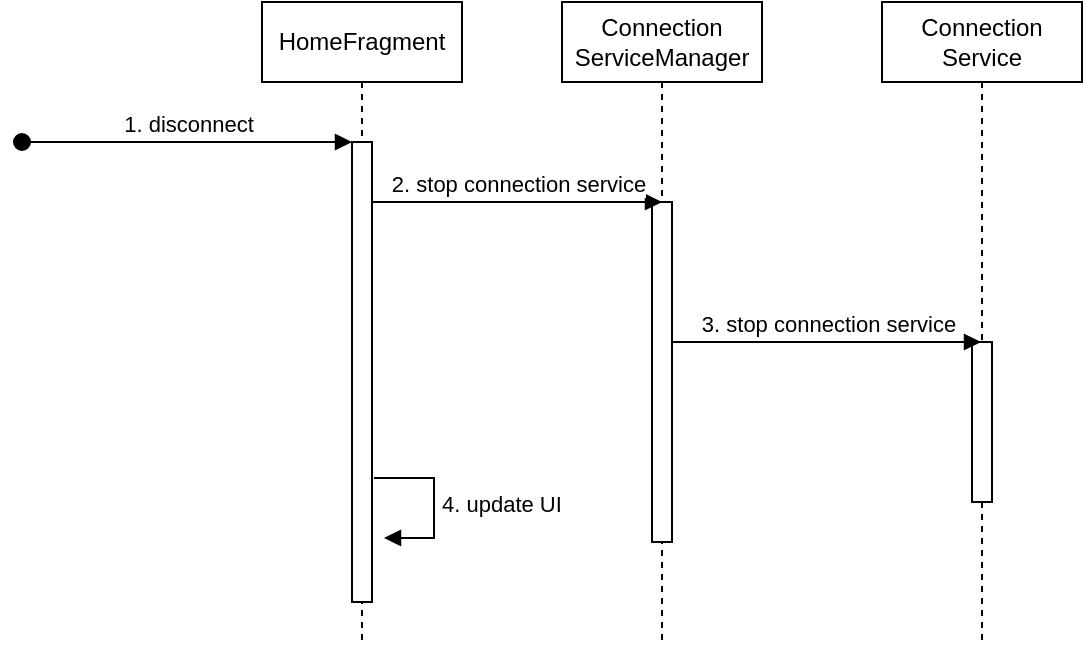 <mxfile version="21.6.3" type="github">
  <diagram name="Page-1" id="STSc1eDKR7ikvD78nhzB">
    <mxGraphModel dx="2901" dy="1072" grid="1" gridSize="10" guides="1" tooltips="1" connect="1" arrows="1" fold="1" page="1" pageScale="1" pageWidth="827" pageHeight="1169" math="0" shadow="0">
      <root>
        <mxCell id="0" />
        <mxCell id="1" parent="0" />
        <mxCell id="ZU1CAVFEvSrc-htAORfp-1" value="HomeFragment" style="shape=umlLifeline;perimeter=lifelinePerimeter;whiteSpace=wrap;html=1;container=0;dropTarget=0;collapsible=0;recursiveResize=0;outlineConnect=0;portConstraint=eastwest;newEdgeStyle={&quot;edgeStyle&quot;:&quot;elbowEdgeStyle&quot;,&quot;elbow&quot;:&quot;vertical&quot;,&quot;curved&quot;:0,&quot;rounded&quot;:0};" parent="1" vertex="1">
          <mxGeometry x="40" y="40" width="100" height="320" as="geometry" />
        </mxCell>
        <mxCell id="ZU1CAVFEvSrc-htAORfp-2" value="" style="html=1;points=[];perimeter=orthogonalPerimeter;outlineConnect=0;targetShapes=umlLifeline;portConstraint=eastwest;newEdgeStyle={&quot;edgeStyle&quot;:&quot;elbowEdgeStyle&quot;,&quot;elbow&quot;:&quot;vertical&quot;,&quot;curved&quot;:0,&quot;rounded&quot;:0};" parent="ZU1CAVFEvSrc-htAORfp-1" vertex="1">
          <mxGeometry x="45" y="70" width="10" height="230" as="geometry" />
        </mxCell>
        <mxCell id="ZU1CAVFEvSrc-htAORfp-3" value="1. disconnect" style="html=1;verticalAlign=bottom;startArrow=oval;endArrow=block;startSize=8;edgeStyle=elbowEdgeStyle;elbow=vertical;curved=0;rounded=0;" parent="ZU1CAVFEvSrc-htAORfp-1" target="ZU1CAVFEvSrc-htAORfp-2" edge="1">
          <mxGeometry relative="1" as="geometry">
            <mxPoint x="-120" y="70" as="sourcePoint" />
          </mxGeometry>
        </mxCell>
        <mxCell id="ZU1CAVFEvSrc-htAORfp-4" value="4. update UI" style="html=1;align=left;spacingLeft=2;endArrow=block;rounded=0;edgeStyle=orthogonalEdgeStyle;curved=0;rounded=0;" parent="ZU1CAVFEvSrc-htAORfp-1" edge="1">
          <mxGeometry relative="1" as="geometry">
            <mxPoint x="56" y="238" as="sourcePoint" />
            <Array as="points">
              <mxPoint x="86" y="268" />
            </Array>
            <mxPoint x="61" y="268" as="targetPoint" />
          </mxGeometry>
        </mxCell>
        <mxCell id="ZU1CAVFEvSrc-htAORfp-5" value="Connection&lt;br&gt;Service" style="shape=umlLifeline;perimeter=lifelinePerimeter;whiteSpace=wrap;html=1;container=0;dropTarget=0;collapsible=0;recursiveResize=0;outlineConnect=0;portConstraint=eastwest;newEdgeStyle={&quot;edgeStyle&quot;:&quot;elbowEdgeStyle&quot;,&quot;elbow&quot;:&quot;vertical&quot;,&quot;curved&quot;:0,&quot;rounded&quot;:0};" parent="1" vertex="1">
          <mxGeometry x="350" y="40" width="100" height="320" as="geometry" />
        </mxCell>
        <mxCell id="ZU1CAVFEvSrc-htAORfp-6" value="" style="html=1;points=[];perimeter=orthogonalPerimeter;outlineConnect=0;targetShapes=umlLifeline;portConstraint=eastwest;newEdgeStyle={&quot;edgeStyle&quot;:&quot;elbowEdgeStyle&quot;,&quot;elbow&quot;:&quot;vertical&quot;,&quot;curved&quot;:0,&quot;rounded&quot;:0};" parent="ZU1CAVFEvSrc-htAORfp-5" vertex="1">
          <mxGeometry x="45" y="170" width="10" height="80" as="geometry" />
        </mxCell>
        <mxCell id="ZU1CAVFEvSrc-htAORfp-12" value="Connection&lt;br&gt;ServiceManager" style="shape=umlLifeline;perimeter=lifelinePerimeter;whiteSpace=wrap;html=1;container=0;dropTarget=0;collapsible=0;recursiveResize=0;outlineConnect=0;portConstraint=eastwest;newEdgeStyle={&quot;edgeStyle&quot;:&quot;elbowEdgeStyle&quot;,&quot;elbow&quot;:&quot;vertical&quot;,&quot;curved&quot;:0,&quot;rounded&quot;:0};" parent="1" vertex="1">
          <mxGeometry x="190" y="40" width="100" height="320" as="geometry" />
        </mxCell>
        <mxCell id="ZU1CAVFEvSrc-htAORfp-13" value="" style="html=1;points=[];perimeter=orthogonalPerimeter;outlineConnect=0;targetShapes=umlLifeline;portConstraint=eastwest;newEdgeStyle={&quot;edgeStyle&quot;:&quot;elbowEdgeStyle&quot;,&quot;elbow&quot;:&quot;vertical&quot;,&quot;curved&quot;:0,&quot;rounded&quot;:0};" parent="ZU1CAVFEvSrc-htAORfp-12" vertex="1">
          <mxGeometry x="45" y="100" width="10" height="170" as="geometry" />
        </mxCell>
        <mxCell id="ZU1CAVFEvSrc-htAORfp-14" value="2. stop connection service" style="html=1;verticalAlign=bottom;endArrow=block;edgeStyle=elbowEdgeStyle;elbow=vertical;curved=0;rounded=0;" parent="1" edge="1">
          <mxGeometry relative="1" as="geometry">
            <mxPoint x="95" y="140" as="sourcePoint" />
            <Array as="points">
              <mxPoint x="170" y="140" />
            </Array>
            <mxPoint as="offset" />
            <mxPoint x="240" y="140" as="targetPoint" />
          </mxGeometry>
        </mxCell>
        <mxCell id="ZU1CAVFEvSrc-htAORfp-15" value="3. stop connection service" style="html=1;verticalAlign=bottom;endArrow=block;edgeStyle=elbowEdgeStyle;elbow=vertical;curved=0;rounded=0;" parent="1" edge="1" source="ZU1CAVFEvSrc-htAORfp-13">
          <mxGeometry relative="1" as="geometry">
            <mxPoint x="95" y="210" as="sourcePoint" />
            <Array as="points" />
            <mxPoint as="offset" />
            <mxPoint x="399.5" y="210" as="targetPoint" />
          </mxGeometry>
        </mxCell>
      </root>
    </mxGraphModel>
  </diagram>
</mxfile>
